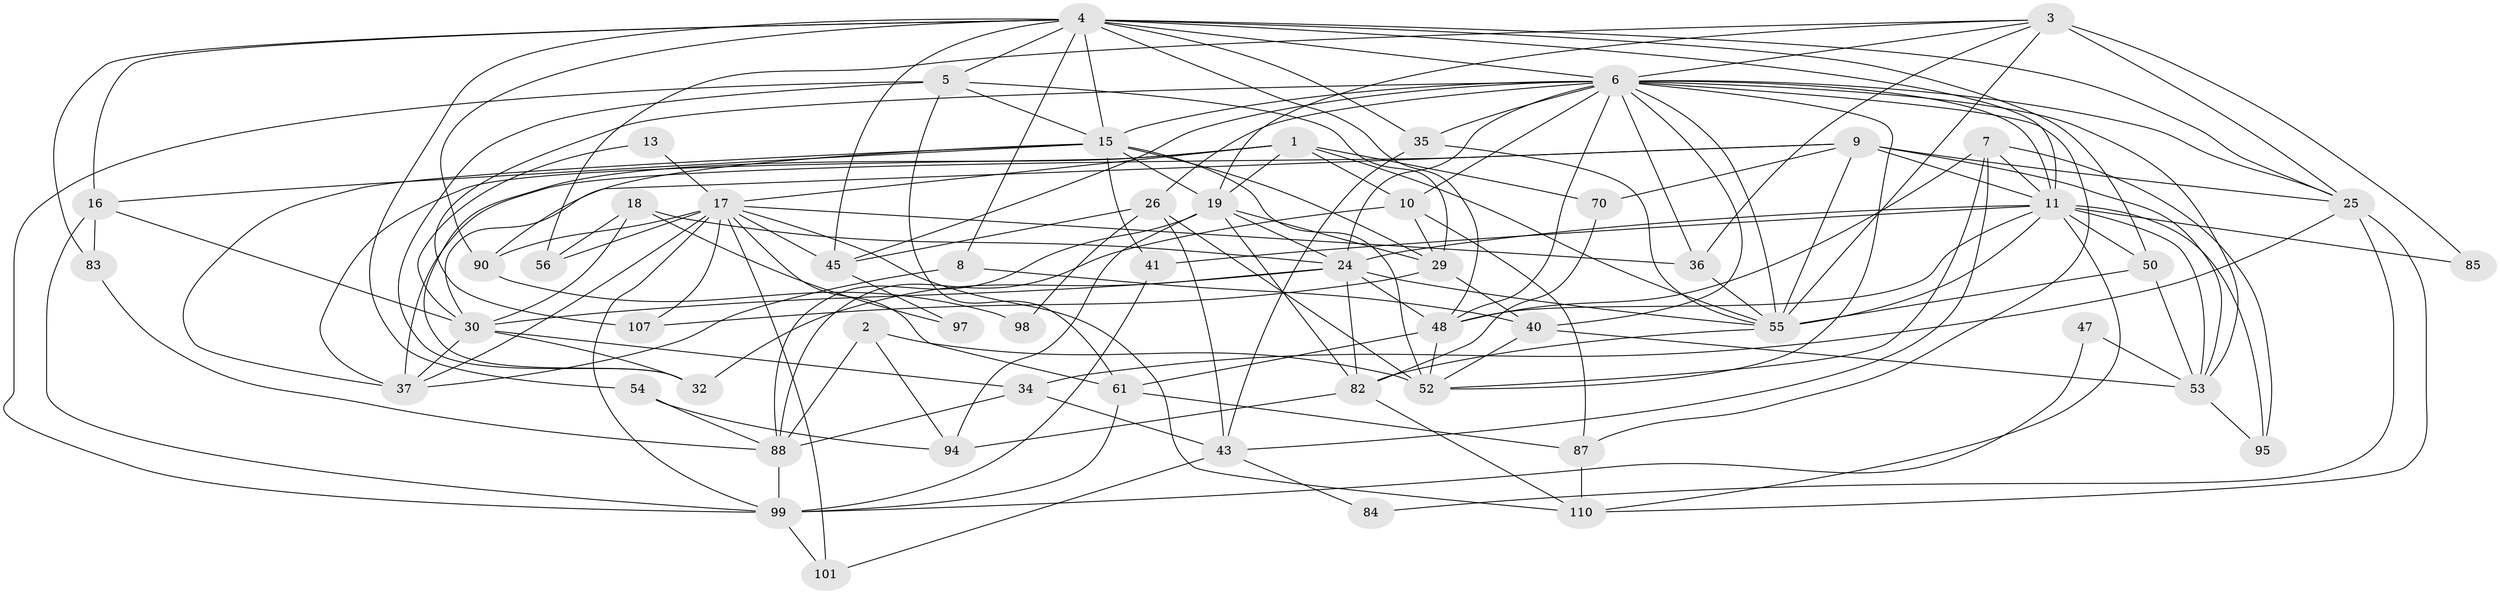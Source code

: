 // original degree distribution, {3: 0.30973451327433627, 2: 0.08849557522123894, 4: 0.2920353982300885, 7: 0.05309734513274336, 6: 0.04424778761061947, 5: 0.20353982300884957, 8: 0.008849557522123894}
// Generated by graph-tools (version 1.1) at 2025/15/03/09/25 04:15:04]
// undirected, 56 vertices, 157 edges
graph export_dot {
graph [start="1"]
  node [color=gray90,style=filled];
  1 [super="+80"];
  2;
  3 [super="+46"];
  4 [super="+72+33"];
  5 [super="+42+44"];
  6 [super="+21+93+14"];
  7 [super="+12"];
  8;
  9 [super="+64"];
  10 [super="+111"];
  11 [super="+27+39+28+22"];
  13;
  15 [super="+57+67"];
  16;
  17 [super="+96+38+23"];
  18;
  19 [super="+20"];
  24 [super="+62+106"];
  25 [super="+58"];
  26 [super="+60"];
  29 [super="+66"];
  30 [super="+59"];
  32;
  34;
  35;
  36;
  37 [super="+91"];
  40 [super="+112+77"];
  41;
  43 [super="+78"];
  45;
  47;
  48 [super="+86"];
  50 [super="+51"];
  52 [super="+92"];
  53 [super="+63"];
  54;
  55 [super="+75"];
  56;
  61;
  70;
  82 [super="+108+105"];
  83;
  84;
  85;
  87;
  88;
  90;
  94;
  95;
  97;
  98;
  99 [super="+102"];
  101;
  107;
  110;
  1 -- 10;
  1 -- 19;
  1 -- 32;
  1 -- 37;
  1 -- 70;
  1 -- 55;
  1 -- 17;
  2 -- 88;
  2 -- 94;
  2 -- 52;
  3 -- 55;
  3 -- 36;
  3 -- 19;
  3 -- 6;
  3 -- 85;
  3 -- 56;
  3 -- 25;
  4 -- 8;
  4 -- 35;
  4 -- 45;
  4 -- 5;
  4 -- 6;
  4 -- 15;
  4 -- 16;
  4 -- 48;
  4 -- 83;
  4 -- 54;
  4 -- 25;
  4 -- 90;
  4 -- 11;
  4 -- 50;
  5 -- 32;
  5 -- 29;
  5 -- 99;
  5 -- 15;
  5 -- 61;
  6 -- 35;
  6 -- 26;
  6 -- 87;
  6 -- 11;
  6 -- 45;
  6 -- 24 [weight=2];
  6 -- 55 [weight=2];
  6 -- 40;
  6 -- 15;
  6 -- 36;
  6 -- 53;
  6 -- 25;
  6 -- 10;
  6 -- 107;
  6 -- 48;
  6 -- 52;
  7 -- 52;
  7 -- 11 [weight=2];
  7 -- 48;
  7 -- 43;
  7 -- 95;
  8 -- 37;
  8 -- 40;
  9 -- 25;
  9 -- 70;
  9 -- 37;
  9 -- 53;
  9 -- 55;
  9 -- 11;
  9 -- 30;
  10 -- 88;
  10 -- 87;
  10 -- 29;
  11 -- 85;
  11 -- 41;
  11 -- 53 [weight=2];
  11 -- 55;
  11 -- 110;
  11 -- 48;
  11 -- 50;
  11 -- 24;
  11 -- 95;
  13 -- 30;
  13 -- 17;
  15 -- 16;
  15 -- 41;
  15 -- 52 [weight=2];
  15 -- 19;
  15 -- 37;
  15 -- 90;
  15 -- 29;
  16 -- 30;
  16 -- 83;
  16 -- 99;
  17 -- 99;
  17 -- 36;
  17 -- 110;
  17 -- 37;
  17 -- 101;
  17 -- 107;
  17 -- 90;
  17 -- 61;
  17 -- 56;
  17 -- 45;
  18 -- 56;
  18 -- 97;
  18 -- 24;
  18 -- 30;
  19 -- 88;
  19 -- 94;
  19 -- 82;
  19 -- 24;
  19 -- 29;
  24 -- 32;
  24 -- 55;
  24 -- 48;
  24 -- 82;
  24 -- 30;
  25 -- 34;
  25 -- 84;
  25 -- 110;
  26 -- 98 [weight=2];
  26 -- 43;
  26 -- 45;
  26 -- 52;
  29 -- 107;
  29 -- 40;
  30 -- 34;
  30 -- 32;
  30 -- 37;
  34 -- 88;
  34 -- 43;
  35 -- 43;
  35 -- 55;
  36 -- 55;
  40 -- 53;
  40 -- 52;
  41 -- 99;
  43 -- 84;
  43 -- 101;
  45 -- 97;
  47 -- 99;
  47 -- 53;
  48 -- 61;
  48 -- 52;
  50 -- 53;
  50 -- 55;
  53 -- 95;
  54 -- 94;
  54 -- 88;
  55 -- 82;
  61 -- 87;
  61 -- 99;
  70 -- 82;
  82 -- 110;
  82 -- 94;
  83 -- 88;
  87 -- 110;
  88 -- 99;
  90 -- 98;
  99 -- 101;
}
